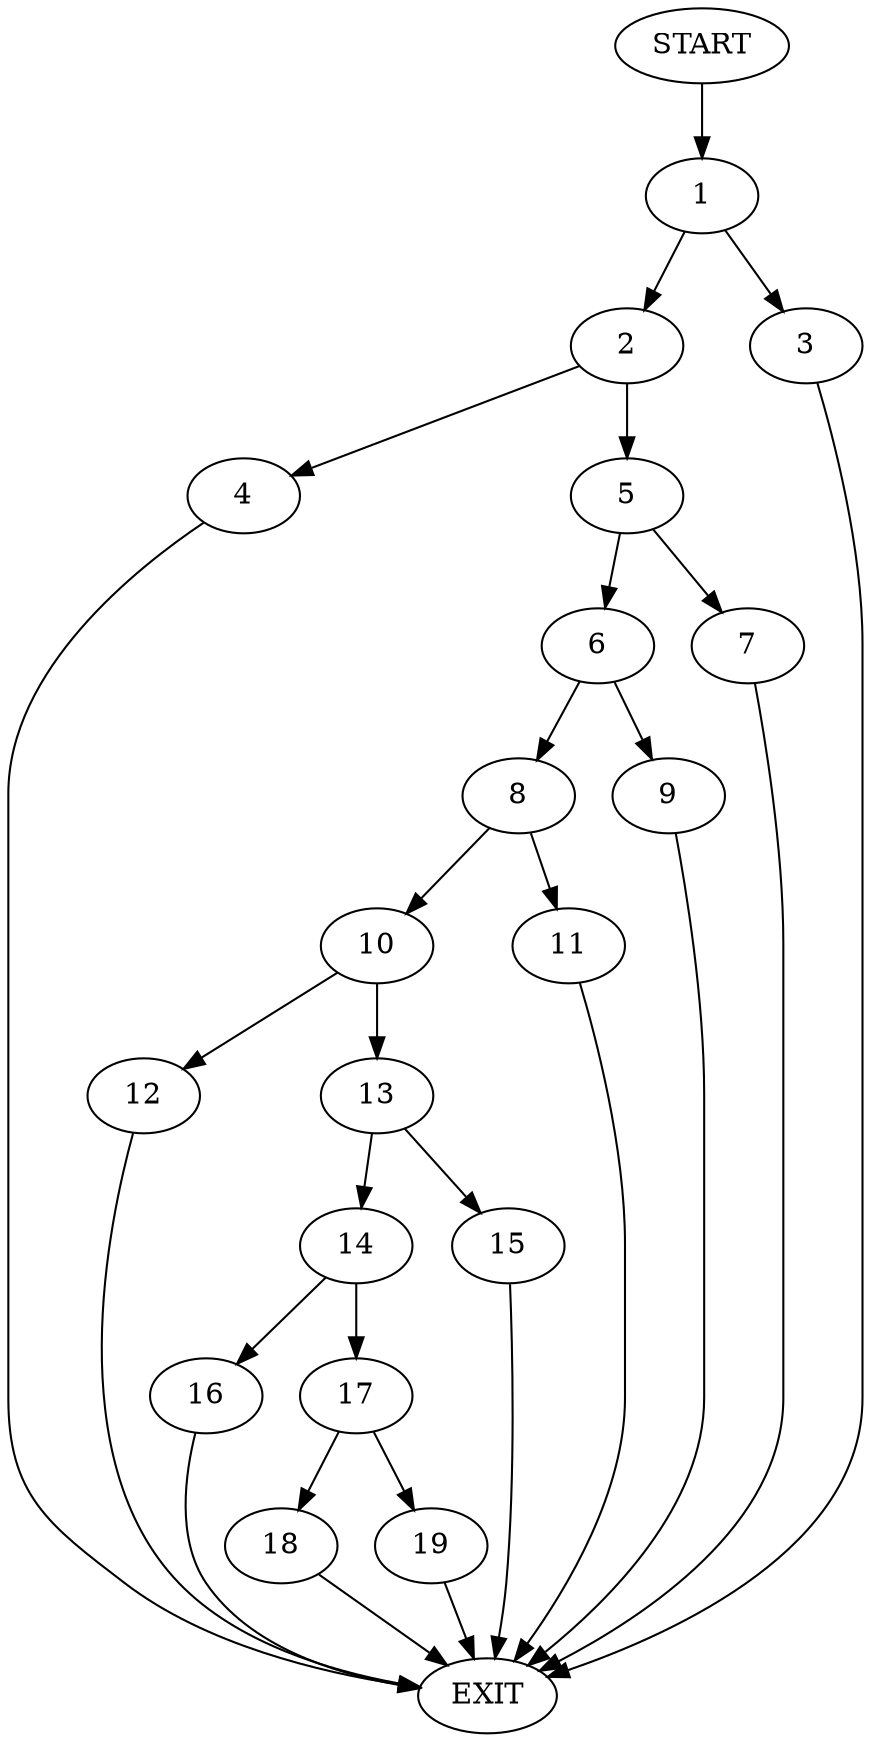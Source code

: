 digraph {
0 [label="START"]
20 [label="EXIT"]
0 -> 1
1 -> 2
1 -> 3
3 -> 20
2 -> 4
2 -> 5
4 -> 20
5 -> 6
5 -> 7
6 -> 8
6 -> 9
7 -> 20
9 -> 20
8 -> 10
8 -> 11
11 -> 20
10 -> 12
10 -> 13
12 -> 20
13 -> 14
13 -> 15
14 -> 16
14 -> 17
15 -> 20
17 -> 18
17 -> 19
16 -> 20
18 -> 20
19 -> 20
}
